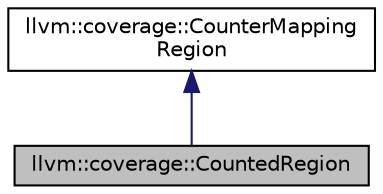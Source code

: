 digraph "llvm::coverage::CountedRegion"
{
 // LATEX_PDF_SIZE
  bgcolor="transparent";
  edge [fontname="Helvetica",fontsize="10",labelfontname="Helvetica",labelfontsize="10"];
  node [fontname="Helvetica",fontsize="10",shape="box"];
  Node1 [label="llvm::coverage::CountedRegion",height=0.2,width=0.4,color="black", fillcolor="grey75", style="filled", fontcolor="black",tooltip="Associates a source range with an execution count."];
  Node2 -> Node1 [dir="back",color="midnightblue",fontsize="10",style="solid",fontname="Helvetica"];
  Node2 [label="llvm::coverage::CounterMapping\lRegion",height=0.2,width=0.4,color="black",URL="$structllvm_1_1coverage_1_1CounterMappingRegion.html",tooltip="A Counter mapping region associates a source range with a specific counter."];
}
